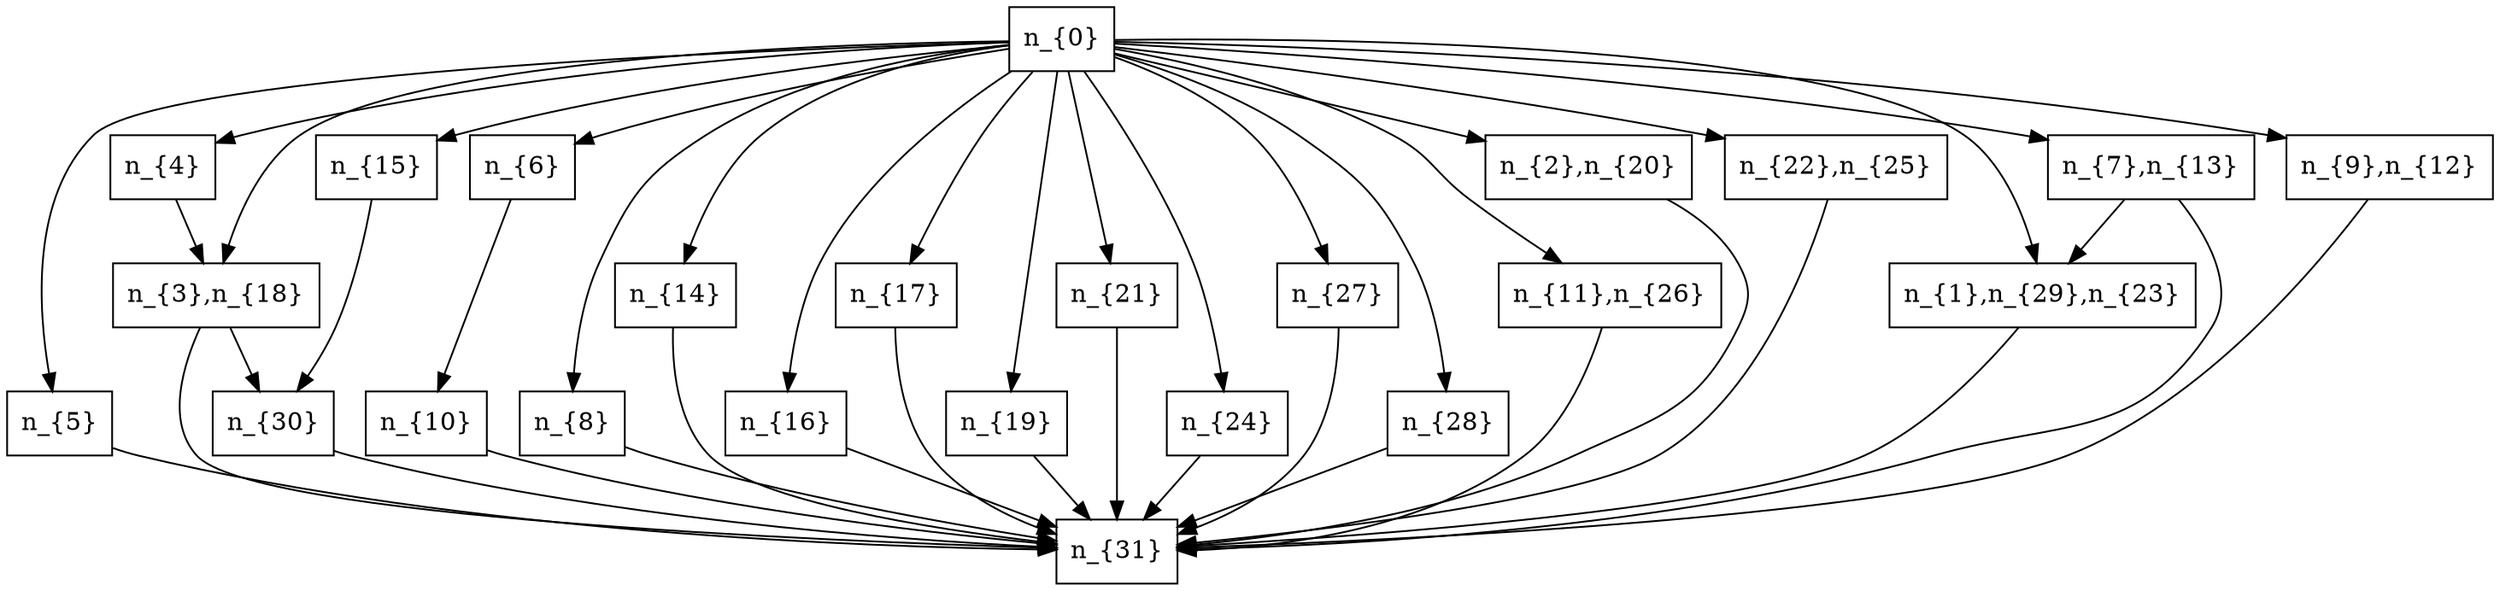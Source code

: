 strict digraph "Task{n=32,e=0.01}" {
	graph [bb="0,0,1295.5,324",
		collapsed=8,
		cpathlen=1573090,
		deadline=5248928,
		period=5248928,
		workload=8708626
	];
	node [distance=0,
		factor=0,
		label="\N",
		marked=0,
		object=0,
		shape=rectangle,
		threads=0,
		visited=0,
		wcet=0,
		wcetone=0
	];
	"n_{0}"	 [distance=153866,
		factor=0.591138,
		height=0.5,
		object=2,
		pos="536,306",
		texlbl="${d:153866, n_{0} = \langle o_{2}, c_1:153866, c(1):153866, F:0.59 \rangle}$",
		threads=1,
		wcet=153866,
		wcetone=153866,
		width=0.75];
	"n_{4}"	 [distance=615326,
		factor=0.800891,
		height=0.5,
		object=6,
		pos="101,234",
		texlbl="${d:615326, n_{4} = \langle o_{6}, c_1:461460, c(1):461460, F:0.80 \rangle}$",
		threads=1,
		wcet=461460,
		wcetone=461460,
		width=0.75];
	"n_{0}" -> "n_{4}" [key="n_{0} -> n_{4}",
	pos="e,128.4,247.27 508.72,304.86 443.94,301.6 276.23,289.86 142,252 140.74,251.64 139.46,251.26 138.18,250.84"];
"n_{5}" [distance=1067635,
	factor=0.904876,
	height=0.5,
	object=18,
	pos="27,90",
	texlbl="${d:1067635, n_{5} = \langle o_{18}, c_1:913769, c(1):913769, F:0.90 \rangle}$",
	threads=1,
	wcet=913769,
	wcetone=913769,
	width=0.75];
"n_{0}" -> "n_{5}" [key="n_{0} -> n_{5}",
pos="e,24.986,108.12 508.93,304.61 413.88,299.5 99.317,280.57 65,252 25.999,219.53 22.629,155.35 24.355,118.26"];
"n_{6}" [distance=307732,
factor=0.591138,
height=0.5,
object=2,
pos="249,234",
texlbl="${d:307732, n_{6} = \langle o_{2}, c_1:153866, c(1):153866, F:0.59 \rangle}$",
threads=1,
wcet=153866,
wcetone=153866,
width=0.75];
"n_{0}" -> "n_{6}" [key="n_{0} -> n_{6}",
pos="e,276.05,246.77 508.96,301.86 463.17,294.46 367.75,277.32 290,252 288.57,251.53 287.12,251.03 285.66,250.51"];
"n_{8}" [distance=307732,
factor=0.591138,
height=0.5,
object=2,
pos="291,90",
texlbl="${d:307732, n_{8} = \langle o_{2}, c_1:153866, c(1):153866, F:0.59 \rangle}$",
threads=1,
wcet=153866,
wcetone=153866,
width=0.75];
"n_{0}" -> "n_{8}" [key="n_{0} -> n_{8}",
pos="e,292.06,108.29 508.78,302.97 472.23,297.78 406.62,284.41 361,252 328.61,228.98 323.86,216.43 308,180 299.46,160.38 295.2,136.51 \
293.08,118.29"];
"n_{14}" [distance=1067635,
factor=0.904876,
height=0.5,
object=18,
pos="346,162",
texlbl="${d:1067635, n_{14} = \langle o_{18}, c_1:913769, c(1):913769, F:0.90 \rangle}$",
threads=1,
wcet=913769,
wcetone=913769,
width=0.79167];
"n_{0}" -> "n_{14}" [key="n_{0} -> n_{14}",
pos="e,350.22,180.01 508.95,302.35 476.79,296.72 423.18,283.12 389,252 370.79,235.42 359.54,209.49 353.14,189.71"];
"n_{15}" [distance=192923,
factor=2.633100,
height=0.5,
object=9,
pos="194,162",
texlbl="${d:192923, n_{15} = \langle o_{9}, c_1:39057, c(1):39057, F:2.63 \rangle}$",
threads=1,
wcet=39057,
wcetone=39057,
width=0.79167];
"n_{0}" -> "n_{15}" [key="n_{0} -> n_{15}",
pos="e,192.33,180.01 508.94,305.27 439.11,302.82 255.33,292.57 213,252 196.58,236.26 192.55,210.19 192.21,190.14"];
"n_{16}" [distance=615326,
factor=0.800891,
height=0.5,
object=6,
pos="403,90",
texlbl="${d:615326, n_{16} = \langle o_{6}, c_1:461460, c(1):461460, F:0.80 \rangle}$",
threads=1,
wcet=461460,
wcetone=461460,
width=0.79167];
"n_{0}" -> "n_{16}" [key="n_{0} -> n_{16}",
pos="e,404.24,108.08 512.99,287.78 486.46,265.4 443.75,224.86 422,180 412.57,160.54 407.8,136.48 405.4,118.14"];
"n_{17}" [distance=307732,
factor=0.591138,
height=0.5,
object=2,
pos="460,162",
texlbl="${d:307732, n_{17} = \langle o_{2}, c_1:153866, c(1):153866, F:0.59 \rangle}$",
threads=1,
wcet=153866,
wcetone=153866,
width=0.79167];
"n_{0}" -> "n_{17}" [key="n_{0} -> n_{17}",
pos="e,468.03,180.2 524.22,287.78 517.7,277.44 509.6,264.17 503,252 491.85,231.45 480.5,207.55 472.27,189.54"];
"n_{19}" [distance=192923,
factor=2.633100,
height=0.5,
object=9,
pos="517,90",
texlbl="${d:192923, n_{19} = \langle o_{9}, c_1:39057, c(1):39057, F:2.63 \rangle}$",
threads=1,
wcet=39057,
wcetone=39057,
width=0.79167];
"n_{0}" -> "n_{19}" [key="n_{0} -> n_{19}",
pos="e,518.6,108.15 534.41,287.96 531.1,250.31 523.44,163.19 519.47,118.12"];
"n_{21}" [distance=1067635,
factor=0.904876,
height=0.5,
object=18,
pos="574,162",
texlbl="${d:1067635, n_{21} = \langle o_{18}, c_1:913769, c(1):913769, F:0.90 \rangle}$",
threads=1,
wcet=913769,
wcetone=913769,
width=0.79167];
"n_{0}" -> "n_{21}" [key="n_{0} -> n_{21}",
pos="e,569.23,180.09 540.81,287.76 547.32,263.09 559,218.86 566.62,189.97"];
"n_{24}" [distance=307732,
factor=0.591138,
height=0.5,
object=2,
pos="631,90",
texlbl="${d:307732, n_{24} = \langle o_{2}, c_1:153866, c(1):153866, F:0.59 \rangle}$",
threads=1,
wcet=153866,
wcetone=153866,
width=0.79167];
"n_{0}" -> "n_{24}" [key="n_{0} -> n_{24}",
pos="e,628.66,108.07 547.4,287.56 553.8,277.15 561.9,263.89 569,252 587.99,220.19 597.49,214.49 611,180 618.86,159.94 623.98,136.1 627.07,\
117.99"];
"n_{27}" [distance=307732,
factor=0.591138,
height=0.5,
object=2,
pos="688,162",
texlbl="${d:307732, n_{27} = \langle o_{2}, c_1:153866, c(1):153866, F:0.59 \rangle}$",
threads=1,
wcet=153866,
wcetone=153866,
width=0.79167];
"n_{0}" -> "n_{27}" [key="n_{0} -> n_{27}",
pos="e,673.39,180.16 562.23,287.87 576.05,277.87 592.99,264.9 607,252 628.82,231.91 651.2,206.62 666.89,187.97"];
"n_{28}" [distance=630861,
factor=0.973991,
height=0.5,
object=4,
pos="745,90",
texlbl="${d:630861, n_{28} = \langle o_{4}, c_1:476995, c(1):476995, F:0.97 \rangle}$",
threads=1,
wcet=476995,
wcetone=476995,
width=0.79167];
"n_{0}" -> "n_{28}" [key="n_{0} -> n_{28}",
pos="e,744.37,108.18 563.14,293.74 584.45,283.66 614.5,268.4 639,252 649.36,245.07 718.53,190.65 725,180 736.38,161.28 741.31,136.84 \
743.43,118.16"];
"n_{11},n_{26}" [distance=288736,
factor=0.438874,
height=0.5,
object=1,
pos="748,234",
texlbl="${d:288736, n_{11},n_{26} = \langle o_{1}, c_1:93733, c(2):134870, F:0.44 \rangle}$",
threads=2,
wcet=134870,
wcetone=93733,
width=1.4028];
"n_{0}" -> "n_{11},n_{26}" [key="n_{0} -> n_{11},n_{26}",
pos="e,697.31,251.22 563.28,296.73 594.55,286.12 646.75,268.39 687.7,254.48"];
"n_{3},n_{18}" [distance=1002362,
factor=0.415288,
height=0.5,
object=14,
pos="100,162",
texlbl="${d:1002362, n_{3},n_{18} = \langle o_{14}, c_1:273468, c(2):387036, F:0.42 \rangle}$",
threads=2,
wcet=387036,
wcetone=273468,
width=1.3194];
"n_{0}" -> "n_{3},n_{18}" [key="n_{0} -> n_{3},n_{18}",
pos="e,112.96,180.25 508.91,303.89 437.86,298.01 247.86,280.03 192,252 162.34,237.12 136.12,209.21 119.34,188.4"];
"n_{2},n_{20}" [distance=984906,
factor=0.800891,
height=0.5,
object=6,
pos="864,234",
texlbl="${d:984906, n_{2},n_{20} = \langle o_{6}, c_1:461460, c(2):831040, F:0.80 \rangle}$",
threads=2,
wcet=831040,
wcetone=461460,
width=1.3194];
"n_{0}" -> "n_{2},n_{20}" [key="n_{0} -> n_{2},n_{20}",
pos="e,816.22,249.51 563.15,301.6 610.57,293.7 711.7,275.9 806.48,251.99"];
"n_{22},n_{25}" [distance=1095450,
factor=0.973991,
height=0.5,
object=4,
pos="980,234",
texlbl="${d:1095450, n_{22},n_{25} = \langle o_{4}, c_1:476995, c(2):941584, F:0.97 \rangle}$",
threads=2,
wcet=941584,
wcetone=476995,
width=1.4028];
"n_{0}" -> "n_{22},n_{25}" [key="n_{0} -> n_{22},n_{25}",
pos="e,929.4,249.77 563.25,303.6 624.99,297.87 780.31,281.73 919.42,251.94"];
"n_{1},n_{29},n_{23}" [distance=524902,
factor=0.662345,
height=0.5,
object=28,
pos="1037,162",
texlbl="${d:524902, n_{1},n_{29},n_{23} = \langle o_{28}, c_1:126105, c(3):293156, F:0.66 \rangle}$",
threads=3,
wcet=293156,
wcetone=126105,
width=1.9306];
"n_{0}" -> "n_{1},n_{29},n_{23}" [key="n_{0} -> n_{1},n_{29},n_{23}",
pos="e,1043.9,180.03 563.15,305.16 663.18,301.79 1006.9,287.69 1039,252 1053.9,235.47 1051.6,209.53 1046.6,189.74"];
"n_{7},n_{13}" [distance=231746,
factor=0.300563,
height=0.5,
object=25,
pos="1135,234",
texlbl="${d:231746, n_{7},n_{13} = \langle o_{25}, c_1:59881, c(2):77880, F:0.30 \rangle}$",
threads=2,
wcet=77880,
wcetone=59881,
width=1.3194];
"n_{0}" -> "n_{7},n_{13}" [key="n_{0} -> n_{7},n_{13}",
pos="e,1087.5,248.74 563.07,305.02 642.22,301.79 879.82,289.43 1073,252 1074.5,251.71 1076,251.41 1077.5,251.08"];
"n_{9},n_{12}" [distance=329800,
factor=0.682709,
height=0.5,
object=22,
pos="1248,234",
texlbl="${d:329800, n_{9},n_{12} = \langle o_{22}, c_1:104554, c(2):175934, F:0.68 \rangle}$",
threads=2,
wcet=175934,
wcetone=104554,
width=1.3194];
"n_{0}" -> "n_{9},n_{12}" [key="n_{0} -> n_{9},n_{12}",
pos="e,1200.2,250.15 563.22,304.59 668.42,299.03 1049.2,277.68 1190.1,252.08"];
"n_{4}" -> "n_{3},n_{18}" [key="n_{4} -> n_{3},n_{18}",
pos="e,100.26,180.41 100.75,215.83 100.64,208.13 100.51,198.97 100.39,190.42"];
"n_{31}" [distance=1573090,
factor=0.973991,
height=0.5,
object=4,
pos="574,18",
texlbl="${d:1573090, n_{31} = \langle o_{4}, c_1:476995, c(1):476995, F:0.97 \rangle}$",
threads=1,
wcet=476995,
wcetone=476995,
width=0.79167];
"n_{5}" -> "n_{31}" [key="n_{5} -> n_{31}",
pos="e,545.18,20.024 54.059,77.544 59.571,75.404 65.399,73.416 71,72 159,49.753 432.78,28.23 534.99,20.763"];
"n_{10}" [distance=461598,
factor=0.591138,
height=0.5,
object=2,
pos="217,90",
texlbl="${d:461598, n_{10} = \langle o_{2}, c_1:153866, c(1):153866, F:0.59 \rangle}$",
threads=1,
wcet=153866,
wcetone=153866,
width=0.79167];
"n_{6}" -> "n_{10}" [key="n_{6} -> n_{10}",
pos="e,222.05,108.43 245.65,215.66 242.24,197.43 236.67,168.69 231,144 229.08,135.64 226.81,126.6 224.67,118.35"];
"n_{8}" -> "n_{31}" [key="n_{8} -> n_{31}",
pos="e,545.2,22.56 318.06,77.241 322.65,75.33 327.42,73.501 332,72 402.12,49.025 486.85,32.606 535.17,24.265"];
"n_{14}" -> "n_{31}" [key="n_{14} -> n_{31}",
pos="e,545.2,21.673 344.61,143.92 344.1,123.7 346.57,91.275 365,72 388.19,47.749 481.19,31.004 535,23.129"];
"n_{30}" [distance=1096095,
factor=0.438874,
height=0.5,
object=1,
pos="142,90",
texlbl="${d:1096095, n_{30} = \langle o_{1}, c_1:93733, c(1):93733, F:0.44 \rangle}$",
threads=1,
wcet=93733,
wcetone=93733,
width=0.79167];
"n_{15}" -> "n_{30}" [key="n_{15} -> n_{30}",
pos="e,155.3,108.41 180.88,143.83 174.95,135.62 167.83,125.76 161.31,116.73"];
"n_{16}" -> "n_{31}" [key="n_{16} -> n_{31}",
pos="e,545.29,30.09 431.62,77.949 460.23,65.904 504.38,47.313 535.93,34.03"];
"n_{17}" -> "n_{31}" [key="n_{17} -> n_{31}",
pos="e,545.06,27.125 459.61,143.68 460.1,124.14 463.55,93.147 479,72 492.95,52.912 515.82,39.612 535.63,30.988"];
"n_{19}" -> "n_{31}" [key="n_{19} -> n_{31}",
pos="e,559.42,36.413 531.38,71.831 537.95,63.539 545.85,53.557 553.06,44.453"];
"n_{21}" -> "n_{31}" [key="n_{21} -> n_{31}",
pos="e,574,36.09 574,143.76 574,119.2 574,75.247 574,46.354"];
"n_{24}" -> "n_{31}" [key="n_{24} -> n_{31}",
pos="e,588.58,36.413 616.62,71.831 610.05,63.539 602.15,53.557 594.94,44.453"];
"n_{27}" -> "n_{31}" [key="n_{27} -> n_{31}",
pos="e,602.57,27.252 688.13,143.68 687.38,124.14 683.55,93.149 668,72 654.11,53.106 631.47,39.811 611.89,31.141"];
"n_{28}" -> "n_{31}" [key="n_{28} -> n_{31}",
pos="e,602.71,30.09 716.38,77.949 687.77,65.904 643.62,47.313 612.07,34.03"];
"n_{30}" -> "n_{31}" [key="n_{30} -> n_{31}",
pos="e,545.08,18.837 170.73,74.951 173.48,73.838 176.27,72.829 179,72 305.32,33.708 462.65,22.5 534.68,19.274"];
"n_{10}" -> "n_{31}" [key="n_{10} -> n_{31}",
pos="e,545.22,20.209 245.72,75.397 248.8,74.129 251.94,72.965 255,72 353.05,41.128 473.94,26.798 534.91,21.137"];
"n_{11},n_{26}" -> "n_{31}" [key="n_{11},n_{26} -> n_{31}",
pos="e,602.8,21.175 760.28,215.86 780.5,183.51 815.41,115.19 782,72 761.47,45.455 667.07,29.551 612.77,22.441"];
"n_{3},n_{18}" -> "n_{31}" [key="n_{3},n_{18} -> n_{31}",
pos="e,545.38,19.167 94.656,143.86 89.913,123.58 86.188,91.104 104,72 133.27,40.606 428.12,24.476 535.31,19.615"];
"n_{3},n_{18}" -> "n_{30}" [key="n_{3},n_{18} -> n_{30}",
pos="e,131.26,108.41 110.6,143.83 115.29,135.79 120.9,126.17 126.08,117.29"];
"n_{2},n_{20}" -> "n_{31}" [key="n_{2},n_{20} -> n_{31}",
pos="e,602.55,21.365 862.59,215.83 858.98,182.17 846.34,110.1 803,72 774.99,47.373 670.39,30.401 612.74,22.695"];
"n_{22},n_{25}" -> "n_{31}" [key="n_{22},n_{25} -> n_{31}",
pos="e,602.89,21.806 968.85,215.76 946.97,181.64 894.94,108.37 831,72 794.19,51.065 675.49,32.08 613.12,23.237"];
"n_{1},n_{29},n_{23}" -> "n_{31}" [key="n_{1},n_{29},n_{23} -> n_{31}",
pos="e,602.62,20.179 1022.2,143.72 1004,122.67 971.18,88.846 935,72 878.23,45.57 693.97,27.765 612.89,21.02"];
"n_{7},n_{13}" -> "n_{31}" [key="n_{7},n_{13} -> n_{31}",
pos="e,602.91,18.573 1135.6,215.9 1135.3,196.26 1132,164.92 1116,144 1073.2,88.128 1042.2,92.995 975,72 846.55,31.846 685.78,21.549 613,\
18.909"];
"n_{7},n_{13}" -> "n_{1},n_{29},n_{23}" [key="n_{7},n_{13} -> n_{1},n_{29},n_{23}",
pos="e,1061.7,180.16 1110.3,215.83 1098.1,206.88 1083.2,195.96 1070.1,186.3"];
"n_{9},n_{12}" -> "n_{31}" [key="n_{9},n_{12} -> n_{31}",
pos="e,602.65,19.328 1232,215.88 1200,180.96 1123.9,104.88 1042,72 964.1,40.73 710.23,24.888 612.67,19.837"];
}
